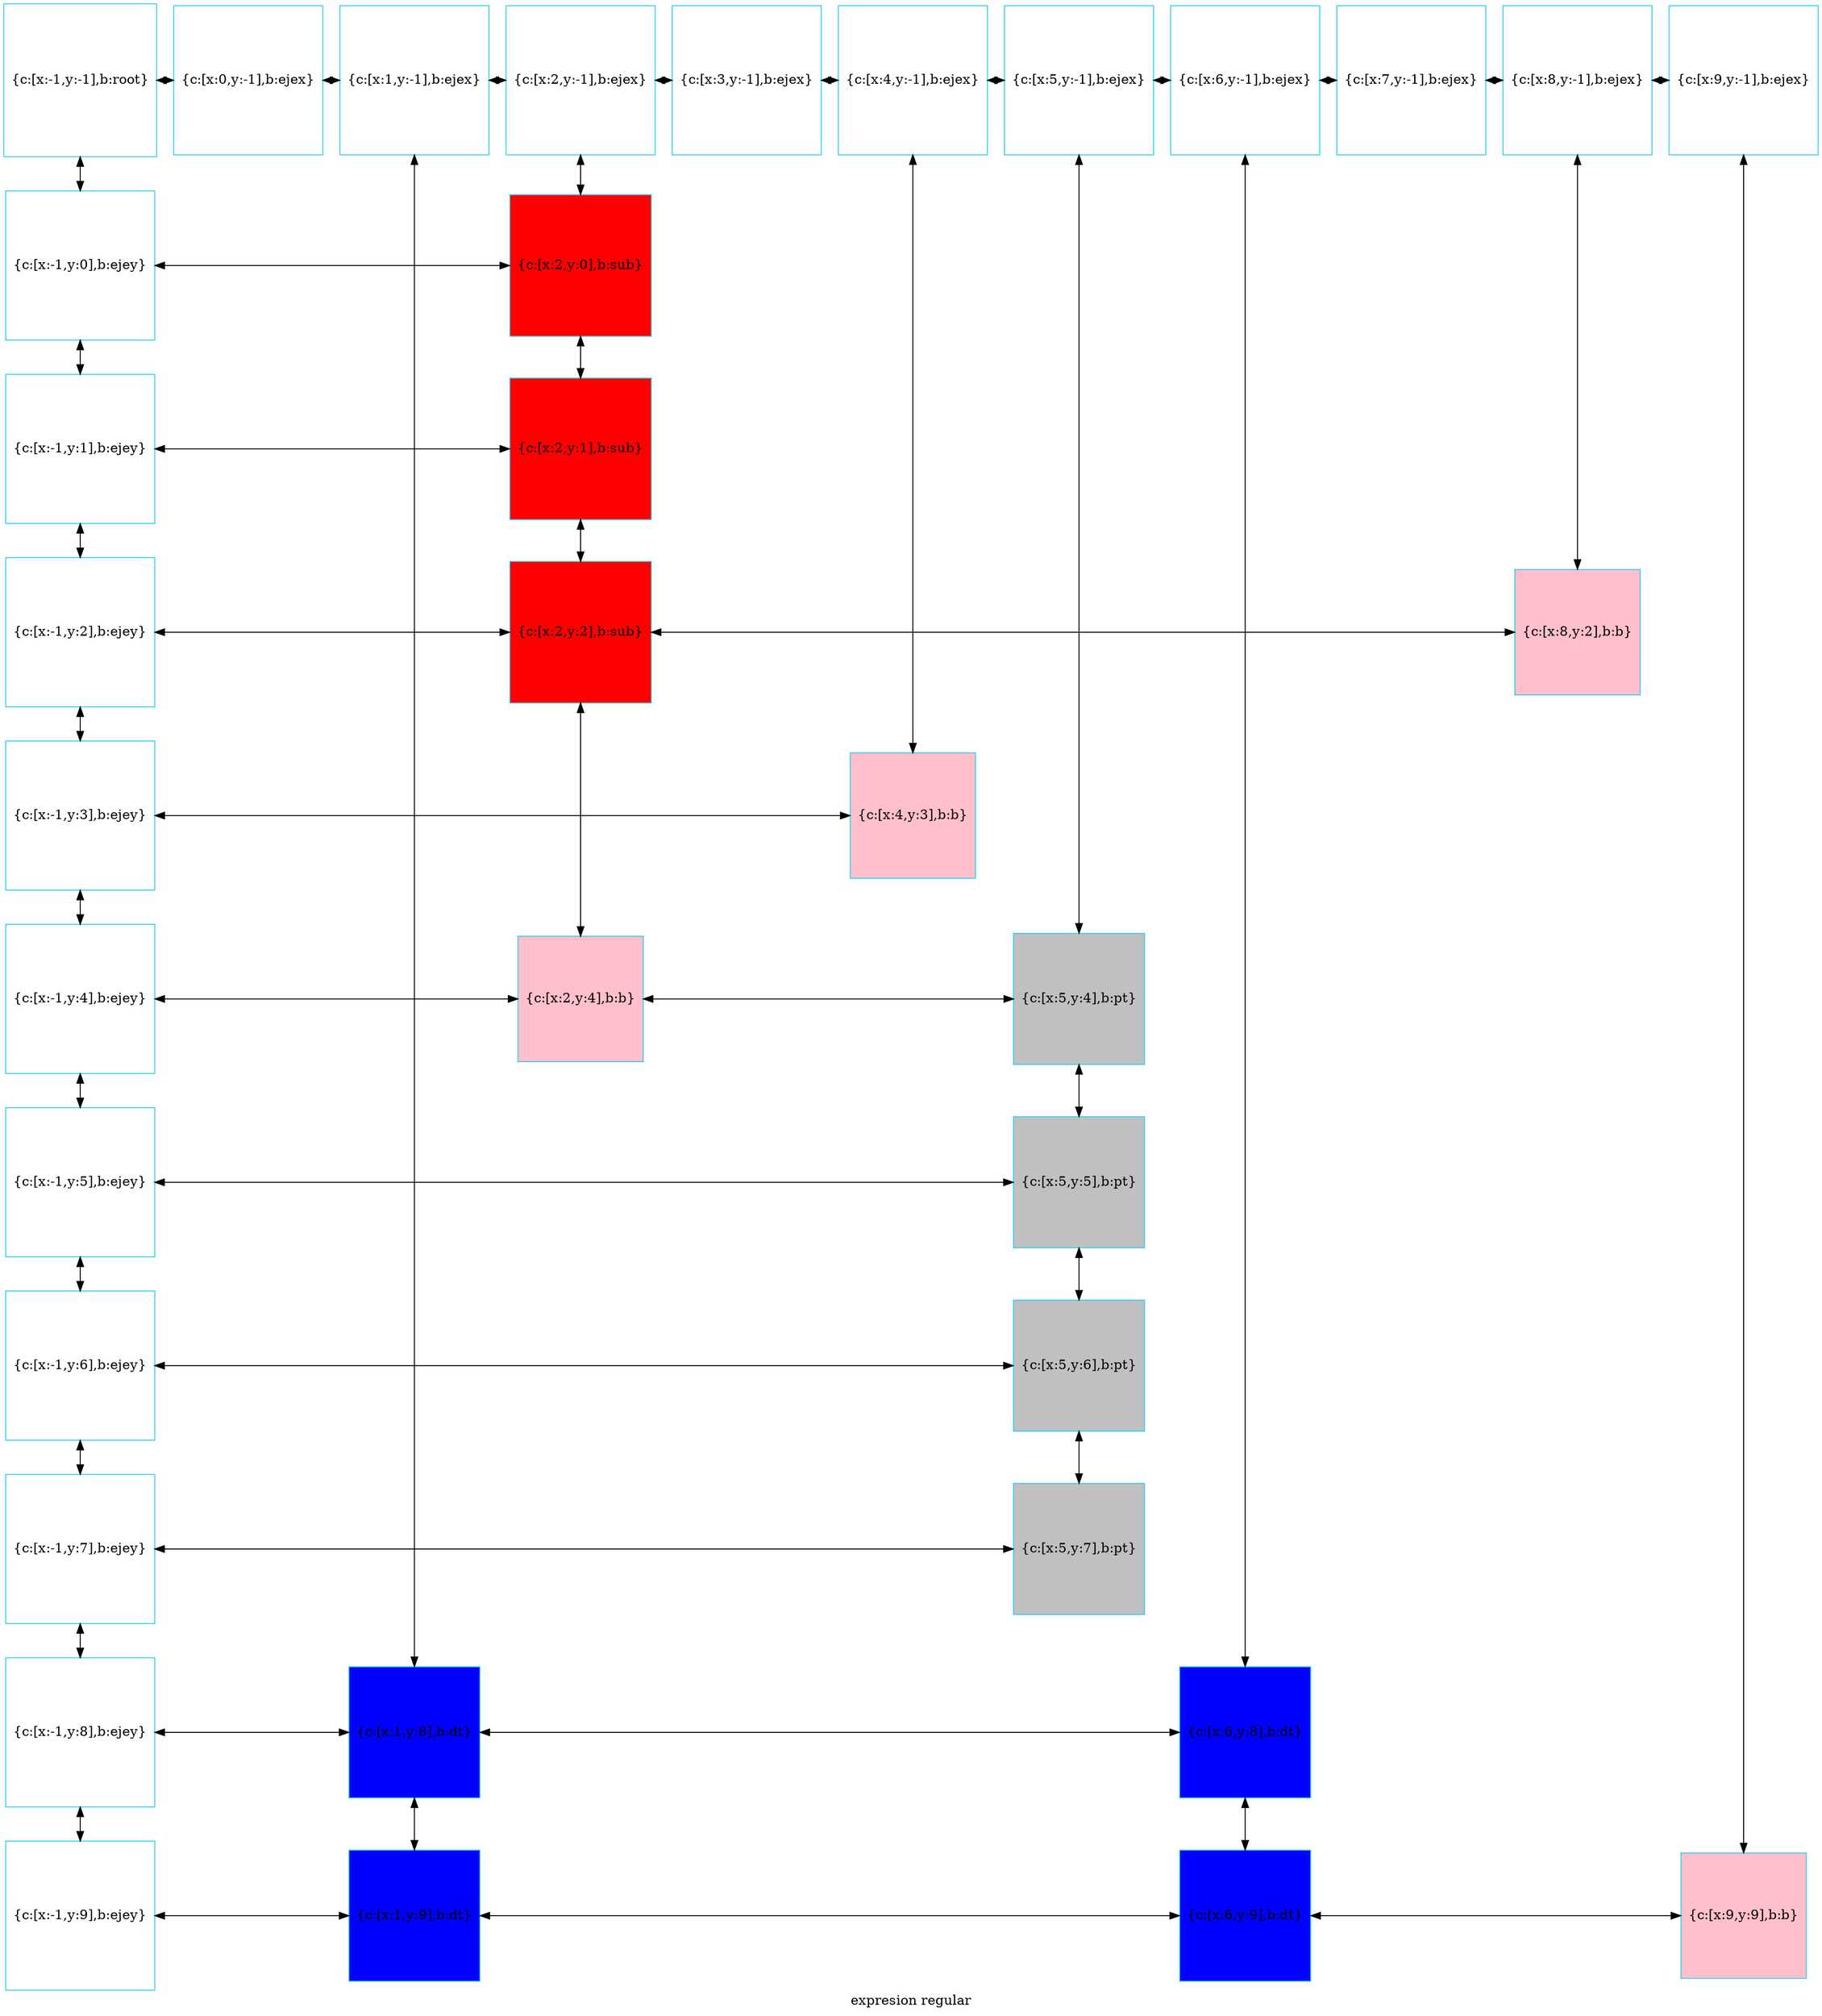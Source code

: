 digraph G
{label="expresion regular"
        node[shape = square]
        node[style = filled]
        node[fillcolor = "#EEEEE"]
        node[color = "#EEEEE"]
        node[color = "#31CEF0"]

2027290003824[label="{c:[x:-1,y:-1],b:root}",fillcolor = "white"]
2027290003968[label="{c:[x:0,y:-1],b:ejex}",fillcolor = "white"]
2027290004112[label="{c:[x:1,y:-1],b:ejex}",fillcolor = "white"]
2027290004256[label="{c:[x:2,y:-1],b:ejex}",fillcolor = "white"]
2027290004400[label="{c:[x:3,y:-1],b:ejex}",fillcolor = "white"]
2027290004544[label="{c:[x:4,y:-1],b:ejex}",fillcolor = "white"]
2027290004688[label="{c:[x:5,y:-1],b:ejex}",fillcolor = "white"]
2027290004832[label="{c:[x:6,y:-1],b:ejex}",fillcolor = "white"]
2027290004976[label="{c:[x:7,y:-1],b:ejex}",fillcolor = "white"]
2027290005120[label="{c:[x:8,y:-1],b:ejex}",fillcolor = "white"]
2027290005264[label="{c:[x:9,y:-1],b:ejex}",fillcolor = "white"]
2027290005408[label="{c:[x:-1,y:0],b:ejey}",fillcolor = "white"]
2027290008336[label="{c:[x:2,y:0],b:sub}",fillcolor = "red"]
2027290005552[label="{c:[x:-1,y:1],b:ejey}",fillcolor = "white"]
2027290008672[label="{c:[x:2,y:1],b:sub}",fillcolor = "red"]
2027290005696[label="{c:[x:-1,y:2],b:ejey}",fillcolor = "white"]
2027290009008[label="{c:[x:2,y:2],b:sub}",fillcolor = "red"]
2027290013040[label="{c:[x:8,y:2],b:b}",fillcolor = "pink"]
2027290005840[label="{c:[x:-1,y:3],b:ejey}",fillcolor = "white"]
2027290012368[label="{c:[x:4,y:3],b:b}",fillcolor = "pink"]
2027290005984[label="{c:[x:-1,y:4],b:ejey}",fillcolor = "white"]
2027290013472[label="{c:[x:2,y:4],b:b}",fillcolor = "pink"]
2027290006992[label="{c:[x:5,y:4],b:pt}",fillcolor = "gray"]
2027290006128[label="{c:[x:-1,y:5],b:ejey}",fillcolor = "white"]
2027290007328[label="{c:[x:5,y:5],b:pt}",fillcolor = "gray"]
2027290006272[label="{c:[x:-1,y:6],b:ejey}",fillcolor = "white"]
2027290007664[label="{c:[x:5,y:6],b:pt}",fillcolor = "gray"]
2027290006416[label="{c:[x:-1,y:7],b:ejey}",fillcolor = "white"]
2027290008000[label="{c:[x:5,y:7],b:pt}",fillcolor = "gray"]
2027290006560[label="{c:[x:-1,y:8],b:ejey}",fillcolor = "white"]
2027290011936[label="{c:[x:1,y:8],b:dt}",fillcolor = "blue"]
2027290010592[label="{c:[x:6,y:8],b:dt}",fillcolor = "blue"]
2027290006704[label="{c:[x:-1,y:9],b:ejey}",fillcolor = "white"]
2027290011792[label="{c:[x:1,y:9],b:dt}",fillcolor = "blue"]
2027290010448[label="{c:[x:6,y:9],b:dt}",fillcolor = "blue"]
2027290012704[label="{c:[x:9,y:9],b:b}",fillcolor = "pink"]
2027290003824->2027290005408[dir = both];
2027290005408->2027290005552[dir = both];
2027290005552->2027290005696[dir = both];
2027290005696->2027290005840[dir = both];
2027290005840->2027290005984[dir = both];
2027290005984->2027290006128[dir = both];
2027290006128->2027290006272[dir = both];
2027290006272->2027290006416[dir = both];
2027290006416->2027290006560[dir = both];
2027290006560->2027290006704[dir = both];
2027290004112->2027290011936[dir = both];
2027290011936->2027290011792[dir = both];
2027290004256->2027290008336[dir = both];
2027290008336->2027290008672[dir = both];
2027290008672->2027290009008[dir = both];
2027290009008->2027290013472[dir = both];
2027290004544->2027290012368[dir = both];
2027290004688->2027290006992[dir = both];
2027290006992->2027290007328[dir = both];
2027290007328->2027290007664[dir = both];
2027290007664->2027290008000[dir = both];
2027290004832->2027290010592[dir = both];
2027290010592->2027290010448[dir = both];
2027290005120->2027290013040[dir = both];
2027290005264->2027290012704[dir = both];
2027290003824->2027290003968[dir = both];
2027290003968->2027290004112[dir = both];
2027290004112->2027290004256[dir = both];
2027290004256->2027290004400[dir = both];
2027290004400->2027290004544[dir = both];
2027290004544->2027290004688[dir = both];
2027290004688->2027290004832[dir = both];
2027290004832->2027290004976[dir = both];
2027290004976->2027290005120[dir = both];
2027290005120->2027290005264[dir = both];
2027290005408->2027290008336[constraint=false,dir = both];
2027290005552->2027290008672[constraint=false,dir = both];
2027290005696->2027290009008[constraint=false,dir = both];
2027290009008->2027290013040[constraint=false,dir = both];
2027290005840->2027290012368[constraint=false,dir = both];
2027290005984->2027290013472[constraint=false,dir = both];
2027290013472->2027290006992[constraint=false,dir = both];
2027290006128->2027290007328[constraint=false,dir = both];
2027290006272->2027290007664[constraint=false,dir = both];
2027290006416->2027290008000[constraint=false,dir = both];
2027290006560->2027290011936[constraint=false,dir = both];
2027290011936->2027290010592[constraint=false,dir = both];
2027290006704->2027290011792[constraint=false,dir = both];
2027290011792->2027290010448[constraint=false,dir = both];
2027290010448->2027290012704[constraint=false,dir = both];
 {rank=same; 2027290003824;2027290003968;2027290004112;2027290004256;2027290004400;2027290004544;2027290004688;2027290004832;2027290004976;2027290005120;2027290005264;}
 {rank=same; 2027290005408;2027290008336;}
 {rank=same; 2027290005552;2027290008672;}
 {rank=same; 2027290005696;2027290009008;2027290013040;}
 {rank=same; 2027290005840;2027290012368;}
 {rank=same; 2027290005984;2027290013472;2027290006992;}
 {rank=same; 2027290006128;2027290007328;}
 {rank=same; 2027290006272;2027290007664;}
 {rank=same; 2027290006416;2027290008000;}
 {rank=same; 2027290006560;2027290011936;2027290010592;}
 {rank=same; 2027290006704;2027290011792;2027290010448;2027290012704;}
}